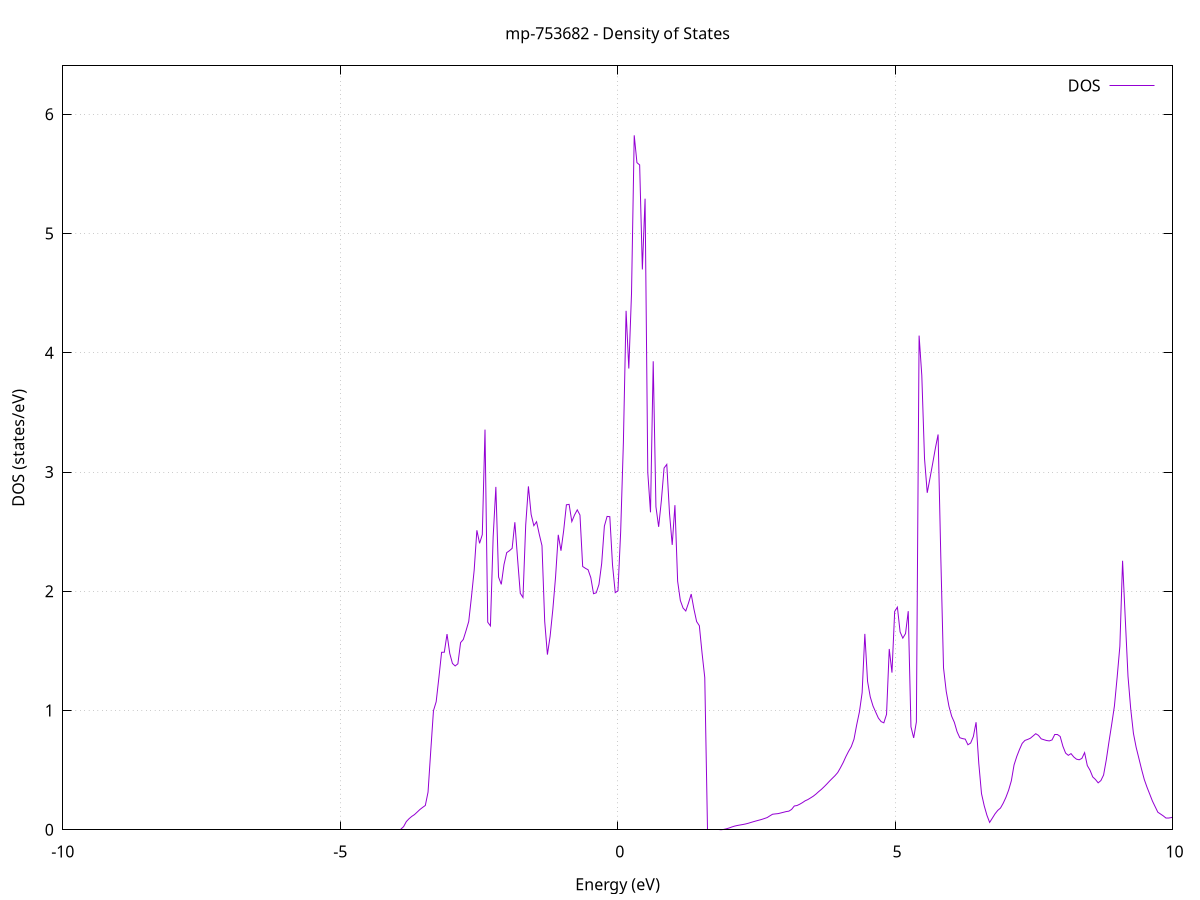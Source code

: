 set title 'mp-753682 - Density of States'
set xlabel 'Energy (eV)'
set ylabel 'DOS (states/eV)'
set grid
set xrange [-10:10]
set yrange [0:6.406]
set xzeroaxis lt -1
set terminal png size 800,600
set output 'mp-753682_dos_gnuplot.png'
plot '-' using 1:2 with lines title 'DOS'
-55.003200 0.000000
-54.954300 0.000000
-54.905500 0.000000
-54.856600 0.000000
-54.807700 0.000000
-54.758800 0.000000
-54.709900 0.000000
-54.661000 0.000000
-54.612100 0.000000
-54.563200 0.000000
-54.514300 0.000000
-54.465400 0.000000
-54.416500 0.000000
-54.367600 0.000000
-54.318700 0.000000
-54.269800 0.000000
-54.220900 0.000000
-54.172000 0.000000
-54.123100 0.000000
-54.074200 0.000000
-54.025300 0.000000
-53.976400 0.000000
-53.927500 0.000000
-53.878600 0.000000
-53.829700 0.000000
-53.780800 0.000000
-53.731900 0.000000
-53.683000 0.000000
-53.634100 0.000000
-53.585200 0.000000
-53.536300 0.000000
-53.487400 0.000000
-53.438600 0.000000
-53.389700 0.000000
-53.340800 0.000000
-53.291900 0.000000
-53.243000 0.000000
-53.194100 0.000000
-53.145200 0.000000
-53.096300 0.000000
-53.047400 0.000000
-52.998500 0.000000
-52.949600 0.000000
-52.900700 0.000000
-52.851800 0.000000
-52.802900 0.000000
-52.754000 0.000000
-52.705100 0.000000
-52.656200 0.000000
-52.607300 0.000000
-52.558400 0.000000
-52.509500 0.000000
-52.460600 0.000000
-52.411700 0.000000
-52.362800 0.000000
-52.313900 0.000000
-52.265000 0.000000
-52.216100 0.000000
-52.167200 0.000000
-52.118300 0.000000
-52.069400 0.000000
-52.020500 0.000000
-51.971700 0.000000
-51.922800 0.000000
-51.873900 0.000000
-51.825000 0.000000
-51.776100 0.000000
-51.727200 0.000000
-51.678300 0.000000
-51.629400 0.000000
-51.580500 0.000000
-51.531600 0.000000
-51.482700 0.000000
-51.433800 0.000000
-51.384900 0.000000
-51.336000 0.000000
-51.287100 0.000000
-51.238200 0.000000
-51.189300 0.000000
-51.140400 0.000000
-51.091500 0.000000
-51.042600 0.000000
-50.993700 0.000000
-50.944800 0.000000
-50.895900 0.000000
-50.847000 0.000000
-50.798100 0.000000
-50.749200 0.000000
-50.700300 0.000000
-50.651400 0.000000
-50.602500 0.000000
-50.553600 46.885200
-50.504800 0.000000
-50.455900 0.000000
-50.407000 0.000000
-50.358100 0.000000
-50.309200 0.000000
-50.260300 0.000000
-50.211400 0.000000
-50.162500 0.000000
-50.113600 0.000000
-50.064700 0.000000
-50.015800 0.000000
-49.966900 0.000000
-49.918000 0.000000
-49.869100 0.000000
-49.820200 0.000000
-49.771300 0.000000
-49.722400 0.000000
-49.673500 0.000000
-49.624600 0.000000
-49.575700 153.661600
-49.526800 0.000000
-49.477900 60.424200
-49.429000 0.000000
-49.380100 0.000000
-49.331200 0.000000
-49.282300 0.000000
-49.233400 0.000000
-49.184500 0.000000
-49.135600 0.000000
-49.086800 0.000000
-49.037900 0.000000
-48.989000 0.000000
-48.940100 0.000000
-48.891200 0.000000
-48.842300 0.000000
-48.793400 0.000000
-48.744500 0.000000
-48.695600 0.000000
-48.646700 0.000000
-48.597800 0.000000
-48.548900 0.000000
-48.500000 0.000000
-48.451100 0.000000
-48.402200 0.000000
-48.353300 0.000000
-48.304400 0.000000
-48.255500 0.000000
-48.206600 0.000000
-48.157700 0.000000
-48.108800 0.000000
-48.059900 0.000000
-48.011000 0.000000
-47.962100 0.000000
-47.913200 0.000000
-47.864300 0.000000
-47.815400 0.000000
-47.766500 0.000000
-47.717600 0.000000
-47.668700 0.000000
-47.619900 0.000000
-47.571000 0.000000
-47.522100 0.000000
-47.473200 0.000000
-47.424300 0.000000
-47.375400 0.000000
-47.326500 0.000000
-47.277600 0.000000
-47.228700 0.000000
-47.179800 0.000000
-47.130900 0.000000
-47.082000 0.000000
-47.033100 0.000000
-46.984200 0.000000
-46.935300 0.000000
-46.886400 0.000000
-46.837500 0.000000
-46.788600 0.000000
-46.739700 0.000000
-46.690800 0.000000
-46.641900 0.000000
-46.593000 0.000000
-46.544100 0.000000
-46.495200 0.000000
-46.446300 0.000000
-46.397400 0.000000
-46.348500 0.000000
-46.299600 0.000000
-46.250700 0.000000
-46.201800 0.000000
-46.153000 0.000000
-46.104100 0.000000
-46.055200 0.000000
-46.006300 0.000000
-45.957400 0.000000
-45.908500 0.000000
-45.859600 0.000000
-45.810700 0.000000
-45.761800 0.000000
-45.712900 0.000000
-45.664000 0.000000
-45.615100 0.000000
-45.566200 0.000000
-45.517300 0.000000
-45.468400 0.000000
-45.419500 0.000000
-45.370600 0.000000
-45.321700 0.000000
-45.272800 0.000000
-45.223900 0.000000
-45.175000 0.000000
-45.126100 0.000000
-45.077200 0.000000
-45.028300 0.000000
-44.979400 0.000000
-44.930500 0.000000
-44.881600 0.000000
-44.832700 0.000000
-44.783800 0.000000
-44.734900 0.000000
-44.686100 0.000000
-44.637200 0.000000
-44.588300 0.000000
-44.539400 0.000000
-44.490500 0.000000
-44.441600 0.000000
-44.392700 0.000000
-44.343800 0.000000
-44.294900 0.000000
-44.246000 0.000000
-44.197100 0.000000
-44.148200 0.000000
-44.099300 0.000000
-44.050400 0.000000
-44.001500 0.000000
-43.952600 0.000000
-43.903700 0.000000
-43.854800 0.000000
-43.805900 0.000000
-43.757000 0.000000
-43.708100 0.000000
-43.659200 0.000000
-43.610300 0.000000
-43.561400 0.000000
-43.512500 0.000000
-43.463600 0.000000
-43.414700 0.000000
-43.365800 0.000000
-43.316900 0.000000
-43.268000 0.000000
-43.219200 0.000000
-43.170300 0.000000
-43.121400 0.000000
-43.072500 0.000000
-43.023600 0.000000
-42.974700 0.000000
-42.925800 0.000000
-42.876900 0.000000
-42.828000 0.000000
-42.779100 0.000000
-42.730200 0.000000
-42.681300 0.000000
-42.632400 0.000000
-42.583500 0.000000
-42.534600 0.000000
-42.485700 0.000000
-42.436800 0.000000
-42.387900 0.000000
-42.339000 0.000000
-42.290100 0.000000
-42.241200 0.000000
-42.192300 0.000000
-42.143400 0.000000
-42.094500 0.000000
-42.045600 0.000000
-41.996700 0.000000
-41.947800 0.000000
-41.898900 0.000000
-41.850000 0.000000
-41.801200 0.000000
-41.752300 0.000000
-41.703400 0.000000
-41.654500 0.000000
-41.605600 0.000000
-41.556700 0.000000
-41.507800 0.000000
-41.458900 0.000000
-41.410000 0.000000
-41.361100 0.000000
-41.312200 0.000000
-41.263300 0.000000
-41.214400 0.000000
-41.165500 0.000000
-41.116600 0.000000
-41.067700 0.000000
-41.018800 0.000000
-40.969900 0.000000
-40.921000 0.000000
-40.872100 0.000000
-40.823200 0.000000
-40.774300 0.000000
-40.725400 0.000000
-40.676500 0.000000
-40.627600 0.000000
-40.578700 0.000000
-40.529800 0.000000
-40.480900 0.000000
-40.432000 0.000000
-40.383100 0.000000
-40.334300 0.000000
-40.285400 0.000000
-40.236500 0.000000
-40.187600 0.000000
-40.138700 0.000000
-40.089800 0.000000
-40.040900 0.000000
-39.992000 0.000000
-39.943100 0.000000
-39.894200 0.000000
-39.845300 0.000000
-39.796400 0.000000
-39.747500 0.000000
-39.698600 0.000000
-39.649700 0.000000
-39.600800 0.000000
-39.551900 0.000000
-39.503000 0.000000
-39.454100 0.000000
-39.405200 0.000000
-39.356300 0.000000
-39.307400 0.000000
-39.258500 0.000000
-39.209600 0.000000
-39.160700 0.000000
-39.111800 0.000000
-39.062900 0.000000
-39.014000 0.000000
-38.965100 0.000000
-38.916200 0.000000
-38.867400 0.000000
-38.818500 0.000000
-38.769600 0.000000
-38.720700 0.000000
-38.671800 0.000000
-38.622900 0.000000
-38.574000 0.000000
-38.525100 0.000000
-38.476200 0.000000
-38.427300 0.000000
-38.378400 0.000000
-38.329500 0.000000
-38.280600 0.000000
-38.231700 0.000000
-38.182800 0.000000
-38.133900 0.000000
-38.085000 0.000000
-38.036100 0.000000
-37.987200 0.000000
-37.938300 0.000000
-37.889400 0.000000
-37.840500 0.000000
-37.791600 0.000000
-37.742700 0.000000
-37.693800 0.000000
-37.644900 0.000000
-37.596000 0.000000
-37.547100 0.000000
-37.498200 0.000000
-37.449300 0.000000
-37.400500 0.000000
-37.351600 0.000000
-37.302700 0.000000
-37.253800 0.000000
-37.204900 0.000000
-37.156000 0.000000
-37.107100 0.000000
-37.058200 0.000000
-37.009300 0.000000
-36.960400 0.000000
-36.911500 0.000000
-36.862600 0.000000
-36.813700 0.000000
-36.764800 0.000000
-36.715900 0.000000
-36.667000 0.000000
-36.618100 0.000000
-36.569200 0.000000
-36.520300 0.000000
-36.471400 0.000000
-36.422500 0.000000
-36.373600 0.000000
-36.324700 0.000000
-36.275800 0.000000
-36.226900 0.000000
-36.178000 0.000000
-36.129100 0.000000
-36.080200 0.000000
-36.031300 0.000000
-35.982400 0.000000
-35.933600 0.000000
-35.884700 0.000000
-35.835800 0.000000
-35.786900 0.000000
-35.738000 0.000000
-35.689100 0.000000
-35.640200 0.000000
-35.591300 0.000000
-35.542400 0.000000
-35.493500 0.000000
-35.444600 0.000000
-35.395700 0.000000
-35.346800 0.000000
-35.297900 0.000000
-35.249000 0.000000
-35.200100 0.000000
-35.151200 0.000000
-35.102300 0.000000
-35.053400 0.000000
-35.004500 0.000000
-34.955600 0.000000
-34.906700 0.000000
-34.857800 0.000000
-34.808900 0.000000
-34.760000 0.000000
-34.711100 0.000000
-34.662200 0.000000
-34.613300 0.000000
-34.564400 0.000000
-34.515600 0.000000
-34.466700 0.000000
-34.417800 0.000000
-34.368900 0.000000
-34.320000 0.000000
-34.271100 0.000000
-34.222200 0.000000
-34.173300 0.000000
-34.124400 0.000000
-34.075500 0.000000
-34.026600 0.000000
-33.977700 0.000000
-33.928800 0.000000
-33.879900 0.000000
-33.831000 0.000000
-33.782100 0.000000
-33.733200 0.000000
-33.684300 0.000000
-33.635400 0.000000
-33.586500 0.000000
-33.537600 0.000000
-33.488700 0.000000
-33.439800 0.000000
-33.390900 0.000000
-33.342000 0.000000
-33.293100 0.000000
-33.244200 0.000000
-33.195300 0.000000
-33.146400 0.000000
-33.097500 0.000000
-33.048700 0.000000
-32.999800 0.000000
-32.950900 0.000000
-32.902000 0.000000
-32.853100 0.000000
-32.804200 0.000000
-32.755300 0.000000
-32.706400 0.000000
-32.657500 0.000000
-32.608600 0.000000
-32.559700 0.000000
-32.510800 0.000000
-32.461900 0.000000
-32.413000 0.000000
-32.364100 0.000000
-32.315200 0.000000
-32.266300 0.000000
-32.217400 0.000000
-32.168500 0.000000
-32.119600 0.000000
-32.070700 0.000000
-32.021800 0.000000
-31.972900 0.000000
-31.924000 0.000000
-31.875100 0.000000
-31.826200 0.000000
-31.777300 0.000000
-31.728400 0.000000
-31.679500 0.000000
-31.630600 0.000000
-31.581800 0.000000
-31.532900 0.000000
-31.484000 0.000000
-31.435100 0.000000
-31.386200 0.000000
-31.337300 0.000000
-31.288400 0.000000
-31.239500 0.000000
-31.190600 0.000000
-31.141700 0.000000
-31.092800 0.000000
-31.043900 0.000000
-30.995000 0.000000
-30.946100 0.000000
-30.897200 0.000000
-30.848300 0.000000
-30.799400 0.000000
-30.750500 0.000000
-30.701600 0.000000
-30.652700 0.000000
-30.603800 0.000000
-30.554900 0.000000
-30.506000 0.000000
-30.457100 0.000000
-30.408200 0.000000
-30.359300 0.000000
-30.310400 0.000000
-30.261500 0.000000
-30.212600 0.000000
-30.163700 0.000000
-30.114900 0.000000
-30.066000 0.000000
-30.017100 0.000000
-29.968200 0.000000
-29.919300 0.000000
-29.870400 0.000000
-29.821500 0.000000
-29.772600 0.000000
-29.723700 0.000000
-29.674800 0.000000
-29.625900 0.000000
-29.577000 0.000000
-29.528100 0.000000
-29.479200 0.000000
-29.430300 0.000000
-29.381400 0.000000
-29.332500 0.000000
-29.283600 0.000000
-29.234700 0.000000
-29.185800 0.000000
-29.136900 0.000000
-29.088000 0.000000
-29.039100 0.000000
-28.990200 0.000000
-28.941300 0.000000
-28.892400 0.000000
-28.843500 0.000000
-28.794600 0.000000
-28.745700 0.000000
-28.696800 0.000000
-28.648000 0.000000
-28.599100 0.000000
-28.550200 0.000000
-28.501300 0.000000
-28.452400 0.000000
-28.403500 0.000000
-28.354600 0.000000
-28.305700 0.000000
-28.256800 0.000000
-28.207900 0.000000
-28.159000 0.000000
-28.110100 0.000000
-28.061200 0.000000
-28.012300 0.000000
-27.963400 0.000000
-27.914500 0.000000
-27.865600 0.000000
-27.816700 0.000000
-27.767800 0.000000
-27.718900 0.000000
-27.670000 0.000000
-27.621100 0.000000
-27.572200 0.000000
-27.523300 0.000000
-27.474400 0.000000
-27.425500 0.000000
-27.376600 0.000000
-27.327700 0.000000
-27.278800 0.000000
-27.230000 0.000000
-27.181100 0.000000
-27.132200 0.000000
-27.083300 0.000000
-27.034400 0.000000
-26.985500 0.000000
-26.936600 0.000000
-26.887700 0.000000
-26.838800 0.000000
-26.789900 0.000000
-26.741000 0.000000
-26.692100 0.000000
-26.643200 0.000000
-26.594300 0.000000
-26.545400 0.000000
-26.496500 0.000000
-26.447600 0.000000
-26.398700 0.000000
-26.349800 0.000000
-26.300900 0.000000
-26.252000 0.000000
-26.203100 0.000000
-26.154200 0.000000
-26.105300 0.000000
-26.056400 0.000000
-26.007500 0.000000
-25.958600 0.000000
-25.909700 0.000000
-25.860800 0.000000
-25.811900 0.000000
-25.763100 0.000000
-25.714200 0.000000
-25.665300 0.000000
-25.616400 0.000000
-25.567500 0.000000
-25.518600 0.000000
-25.469700 0.000000
-25.420800 0.000000
-25.371900 0.000000
-25.323000 0.000000
-25.274100 0.000000
-25.225200 0.000000
-25.176300 0.000000
-25.127400 0.000000
-25.078500 0.000000
-25.029600 0.000000
-24.980700 0.000000
-24.931800 0.000000
-24.882900 0.000000
-24.834000 0.000000
-24.785100 0.000000
-24.736200 0.000000
-24.687300 0.000000
-24.638400 0.000000
-24.589500 0.000000
-24.540600 0.000000
-24.491700 0.000000
-24.442800 0.000000
-24.393900 0.000000
-24.345000 0.000000
-24.296200 0.000000
-24.247300 0.000000
-24.198400 0.000000
-24.149500 0.000000
-24.100600 0.000000
-24.051700 0.000000
-24.002800 0.000000
-23.953900 0.000000
-23.905000 0.000000
-23.856100 0.000000
-23.807200 0.000000
-23.758300 0.000000
-23.709400 0.000000
-23.660500 0.000000
-23.611600 0.000000
-23.562700 0.000000
-23.513800 0.000000
-23.464900 0.000000
-23.416000 0.000000
-23.367100 0.000000
-23.318200 0.000000
-23.269300 0.000000
-23.220400 0.000000
-23.171500 0.000000
-23.122600 0.000000
-23.073700 0.000000
-23.024800 0.000000
-22.975900 0.000000
-22.927000 0.000000
-22.878100 0.000000
-22.829300 0.000000
-22.780400 0.000000
-22.731500 0.000000
-22.682600 0.000000
-22.633700 0.000000
-22.584800 0.000000
-22.535900 0.000000
-22.487000 0.000000
-22.438100 0.000000
-22.389200 0.000000
-22.340300 0.000000
-22.291400 0.000000
-22.242500 0.000000
-22.193600 0.000000
-22.144700 0.000000
-22.095800 0.000000
-22.046900 0.000000
-21.998000 0.000000
-21.949100 0.000000
-21.900200 0.000000
-21.851300 0.000000
-21.802400 0.000000
-21.753500 0.000000
-21.704600 0.000000
-21.655700 0.000000
-21.606800 0.000000
-21.557900 0.000000
-21.509000 0.000000
-21.460100 0.000000
-21.411200 0.000000
-21.362400 0.000000
-21.313500 0.000000
-21.264600 0.000000
-21.215700 0.000000
-21.166800 0.000000
-21.117900 0.000000
-21.069000 0.000000
-21.020100 0.000000
-20.971200 0.000000
-20.922300 0.000000
-20.873400 0.000000
-20.824500 0.000000
-20.775600 0.000000
-20.726700 0.000000
-20.677800 0.000000
-20.628900 0.000000
-20.580000 0.000000
-20.531100 0.000000
-20.482200 0.000000
-20.433300 0.000000
-20.384400 0.000000
-20.335500 0.000000
-20.286600 0.000000
-20.237700 0.000000
-20.188800 0.000000
-20.139900 0.000000
-20.091000 0.000000
-20.042100 0.000000
-19.993200 0.000000
-19.944400 0.000000
-19.895500 0.000000
-19.846600 0.000000
-19.797700 0.000000
-19.748800 0.000000
-19.699900 0.000000
-19.651000 0.000000
-19.602100 0.000000
-19.553200 0.000000
-19.504300 0.000000
-19.455400 0.000000
-19.406500 0.000000
-19.357600 0.000000
-19.308700 0.000000
-19.259800 0.000000
-19.210900 0.000000
-19.162000 0.000000
-19.113100 0.000000
-19.064200 0.000000
-19.015300 0.000000
-18.966400 0.000000
-18.917500 0.000000
-18.868600 0.000000
-18.819700 0.000000
-18.770800 0.000000
-18.721900 0.000000
-18.673000 0.000000
-18.624100 0.000000
-18.575200 0.000000
-18.526300 0.000000
-18.477500 0.000000
-18.428600 0.000000
-18.379700 0.000000
-18.330800 0.000000
-18.281900 0.000000
-18.233000 0.000000
-18.184100 0.000000
-18.135200 0.000000
-18.086300 0.000000
-18.037400 0.000000
-17.988500 0.000000
-17.939600 0.000000
-17.890700 0.000000
-17.841800 0.000000
-17.792900 0.000000
-17.744000 0.000000
-17.695100 0.000000
-17.646200 0.000000
-17.597300 0.000000
-17.548400 0.000000
-17.499500 0.000000
-17.450600 0.000000
-17.401700 0.000000
-17.352800 0.000000
-17.303900 0.000000
-17.255000 0.000000
-17.206100 0.000000
-17.157200 0.000000
-17.108300 0.000000
-17.059400 0.000000
-17.010600 0.000000
-16.961700 0.000000
-16.912800 0.000000
-16.863900 0.000000
-16.815000 0.000000
-16.766100 0.000000
-16.717200 0.000000
-16.668300 0.000000
-16.619400 0.000000
-16.570500 0.000000
-16.521600 0.000000
-16.472700 0.000000
-16.423800 0.000000
-16.374900 0.000000
-16.326000 0.000000
-16.277100 0.000000
-16.228200 0.000000
-16.179300 0.000000
-16.130400 0.000000
-16.081500 0.000000
-16.032600 0.000000
-15.983700 0.013300
-15.934800 0.230400
-15.885900 0.366800
-15.837000 0.477900
-15.788100 0.594500
-15.739200 0.720600
-15.690300 0.859300
-15.641400 1.044900
-15.592500 1.339700
-15.543700 1.639000
-15.494800 2.031300
-15.445900 2.220500
-15.397000 2.329200
-15.348100 1.957600
-15.299200 1.847300
-15.250300 1.892500
-15.201400 2.048500
-15.152500 2.426000
-15.103600 3.031000
-15.054700 3.657200
-15.005800 3.703100
-14.956900 4.024700
-14.908000 2.059900
-14.859100 0.186000
-14.810200 0.000000
-14.761300 0.000000
-14.712400 0.000000
-14.663500 0.000000
-14.614600 0.000000
-14.565700 0.000000
-14.516800 0.000000
-14.467900 0.000000
-14.419000 0.000000
-14.370100 0.000000
-14.321200 0.000000
-14.272300 0.000000
-14.223400 0.000000
-14.174500 0.000000
-14.125700 0.000000
-14.076800 0.000000
-14.027900 0.000000
-13.979000 0.000000
-13.930100 0.000000
-13.881200 0.000000
-13.832300 0.000000
-13.783400 0.000000
-13.734500 0.000000
-13.685600 0.000000
-13.636700 0.000000
-13.587800 0.000000
-13.538900 0.000000
-13.490000 0.000000
-13.441100 0.000000
-13.392200 0.000000
-13.343300 0.000000
-13.294400 0.000000
-13.245500 0.000000
-13.196600 0.000000
-13.147700 0.000000
-13.098800 0.000000
-13.049900 0.000000
-13.001000 0.000000
-12.952100 0.000000
-12.903200 0.000000
-12.854300 0.000000
-12.805400 0.000000
-12.756500 0.000000
-12.707600 0.000000
-12.658800 0.000000
-12.609900 0.000000
-12.561000 0.000000
-12.512100 0.000000
-12.463200 0.000000
-12.414300 0.000000
-12.365400 0.000000
-12.316500 0.000000
-12.267600 0.000000
-12.218700 0.000000
-12.169800 0.000000
-12.120900 0.000000
-12.072000 0.000000
-12.023100 0.000000
-11.974200 0.000000
-11.925300 0.000000
-11.876400 0.000000
-11.827500 0.000000
-11.778600 0.000000
-11.729700 0.000000
-11.680800 0.000000
-11.631900 0.000000
-11.583000 0.000000
-11.534100 0.000000
-11.485200 0.000000
-11.436300 0.000000
-11.387400 0.000000
-11.338500 0.000000
-11.289600 0.000000
-11.240700 0.000000
-11.191900 0.000000
-11.143000 0.000000
-11.094100 0.000000
-11.045200 0.000000
-10.996300 0.000000
-10.947400 0.000000
-10.898500 0.000000
-10.849600 0.000000
-10.800700 0.000000
-10.751800 0.000000
-10.702900 0.000000
-10.654000 0.000000
-10.605100 0.000000
-10.556200 0.000000
-10.507300 0.000000
-10.458400 0.000000
-10.409500 0.000000
-10.360600 0.000000
-10.311700 0.000000
-10.262800 0.000000
-10.213900 0.000000
-10.165000 0.000000
-10.116100 0.000000
-10.067200 0.000000
-10.018300 0.000000
-9.969400 0.000000
-9.920500 0.000000
-9.871600 0.000000
-9.822700 0.000000
-9.773800 0.000000
-9.725000 0.000000
-9.676100 0.000000
-9.627200 0.000000
-9.578300 0.000000
-9.529400 0.000000
-9.480500 0.000000
-9.431600 0.000000
-9.382700 0.000000
-9.333800 0.000000
-9.284900 0.000000
-9.236000 0.000000
-9.187100 0.000000
-9.138200 0.000000
-9.089300 0.000000
-9.040400 0.000000
-8.991500 0.000000
-8.942600 0.000000
-8.893700 0.000000
-8.844800 0.000000
-8.795900 0.000000
-8.747000 0.000000
-8.698100 0.000000
-8.649200 0.000000
-8.600300 0.000000
-8.551400 0.000000
-8.502500 0.000000
-8.453600 0.000000
-8.404700 0.000000
-8.355800 0.000000
-8.306900 0.000000
-8.258100 0.000000
-8.209200 0.000000
-8.160300 0.000000
-8.111400 0.000000
-8.062500 0.000000
-8.013600 0.000000
-7.964700 0.000000
-7.915800 0.000000
-7.866900 0.000000
-7.818000 0.000000
-7.769100 0.000000
-7.720200 0.000000
-7.671300 0.000000
-7.622400 0.000000
-7.573500 0.000000
-7.524600 0.000000
-7.475700 0.000000
-7.426800 0.000000
-7.377900 0.000000
-7.329000 0.000000
-7.280100 0.000000
-7.231200 0.000000
-7.182300 0.000000
-7.133400 0.000000
-7.084500 0.000000
-7.035600 0.000000
-6.986700 0.000000
-6.937800 0.000000
-6.888900 0.000000
-6.840100 0.000000
-6.791200 0.000000
-6.742300 0.000000
-6.693400 0.000000
-6.644500 0.000000
-6.595600 0.000000
-6.546700 0.000000
-6.497800 0.000000
-6.448900 0.000000
-6.400000 0.000000
-6.351100 0.000000
-6.302200 0.000000
-6.253300 0.000000
-6.204400 0.000000
-6.155500 0.000000
-6.106600 0.000000
-6.057700 0.000000
-6.008800 0.000000
-5.959900 0.000000
-5.911000 0.000000
-5.862100 0.000000
-5.813200 0.000000
-5.764300 0.000000
-5.715400 0.000000
-5.666500 0.000000
-5.617600 0.000000
-5.568700 0.000000
-5.519800 0.000000
-5.470900 0.000000
-5.422000 0.000000
-5.373200 0.000000
-5.324300 0.000000
-5.275400 0.000000
-5.226500 0.000000
-5.177600 0.000000
-5.128700 0.000000
-5.079800 0.000000
-5.030900 0.000000
-4.982000 0.000000
-4.933100 0.000000
-4.884200 0.000000
-4.835300 0.000000
-4.786400 0.000000
-4.737500 0.000000
-4.688600 0.000000
-4.639700 0.000000
-4.590800 0.000000
-4.541900 0.000000
-4.493000 0.000000
-4.444100 0.000000
-4.395200 0.000000
-4.346300 0.000000
-4.297400 0.000000
-4.248500 0.000000
-4.199600 0.000000
-4.150700 0.000000
-4.101800 0.000000
-4.052900 0.000000
-4.004000 0.000000
-3.955100 0.000000
-3.906300 0.000000
-3.857400 0.026500
-3.808500 0.068800
-3.759600 0.092700
-3.710700 0.112200
-3.661800 0.127200
-3.612900 0.148300
-3.564000 0.169900
-3.515100 0.187600
-3.466200 0.203800
-3.417300 0.315600
-3.368400 0.661400
-3.319500 0.998600
-3.270600 1.073500
-3.221700 1.276100
-3.172800 1.488400
-3.123900 1.488800
-3.075000 1.641200
-3.026100 1.479500
-2.977200 1.394800
-2.928300 1.373800
-2.879400 1.391900
-2.830500 1.569600
-2.781600 1.596000
-2.732700 1.669200
-2.683800 1.747000
-2.634900 1.952100
-2.586000 2.175500
-2.537100 2.511500
-2.488200 2.402000
-2.439400 2.474700
-2.390500 3.355500
-2.341600 1.740900
-2.292700 1.709700
-2.243800 2.453800
-2.194900 2.875300
-2.146000 2.119300
-2.097100 2.057900
-2.048200 2.224200
-1.999300 2.324000
-1.950400 2.340100
-1.901500 2.360000
-1.852600 2.578900
-1.803700 2.272700
-1.754800 1.983200
-1.705900 1.947800
-1.657000 2.555700
-1.608100 2.879800
-1.559200 2.644800
-1.510300 2.550000
-1.461400 2.583300
-1.412500 2.478000
-1.363600 2.382400
-1.314700 1.747900
-1.265800 1.468900
-1.216900 1.623500
-1.168000 1.847900
-1.119100 2.118800
-1.070200 2.473500
-1.021300 2.340000
-0.972500 2.510000
-0.923600 2.725300
-0.874700 2.729000
-0.825800 2.584500
-0.776900 2.640200
-0.728000 2.682800
-0.679100 2.639600
-0.630200 2.207900
-0.581300 2.192800
-0.532400 2.180200
-0.483500 2.113900
-0.434600 1.979700
-0.385700 1.987500
-0.336800 2.057300
-0.287900 2.232500
-0.239000 2.546700
-0.190100 2.627800
-0.141200 2.625600
-0.092300 2.220000
-0.043400 1.988800
0.005500 2.003800
0.054400 2.498000
0.103300 3.244100
0.152200 4.351700
0.201100 3.868400
0.250000 4.498300
0.298900 5.823600
0.347800 5.594400
0.396700 5.575200
0.445500 4.699000
0.494400 5.292100
0.543300 2.995200
0.592200 2.662400
0.641100 3.928700
0.690000 2.709200
0.738900 2.540400
0.787800 2.759400
0.836700 3.033500
0.885600 3.063900
0.934500 2.655600
0.983400 2.389100
1.032300 2.722400
1.081200 2.084100
1.130100 1.922700
1.179000 1.859600
1.227900 1.834700
1.276800 1.901400
1.325700 1.976800
1.374600 1.851600
1.423500 1.746000
1.472400 1.711200
1.521300 1.482100
1.570200 1.276500
1.619100 0.000000
1.668000 0.000000
1.716900 0.000000
1.765800 0.000000
1.814700 0.000000
1.863600 0.000200
1.912400 0.003100
1.961300 0.008400
2.010200 0.015200
2.059100 0.023700
2.108000 0.030800
2.156900 0.036000
2.205800 0.040100
2.254700 0.044000
2.303600 0.048600
2.352500 0.054400
2.401400 0.061300
2.450300 0.068200
2.499200 0.074600
2.548100 0.080700
2.597000 0.086900
2.645900 0.094600
2.694800 0.102400
2.743700 0.116800
2.792600 0.130400
2.841500 0.133100
2.890400 0.135400
2.939300 0.140900
2.988200 0.146700
3.037100 0.152500
3.086000 0.156200
3.134900 0.170600
3.183800 0.199500
3.232700 0.203400
3.281600 0.214400
3.330500 0.227600
3.379300 0.243000
3.428200 0.253300
3.477100 0.267200
3.526000 0.281700
3.574900 0.299600
3.623800 0.320200
3.672700 0.339100
3.721600 0.361000
3.770500 0.384000
3.819400 0.408400
3.868300 0.431100
3.917200 0.453600
3.966100 0.479800
4.015000 0.519500
4.063900 0.562800
4.112800 0.613000
4.161700 0.657600
4.210600 0.697000
4.259500 0.759100
4.308400 0.880300
4.357300 0.988400
4.406200 1.149300
4.455100 1.642500
4.504000 1.244800
4.552900 1.114200
4.601800 1.038600
4.650700 0.986600
4.699600 0.936400
4.748500 0.907200
4.797400 0.896800
4.846200 0.968100
4.895100 1.516400
4.944000 1.317900
4.992900 1.830800
5.041800 1.867000
5.090700 1.658900
5.139600 1.607200
5.188500 1.645400
5.237400 1.833400
5.286300 0.863800
5.335200 0.770200
5.384100 0.904200
5.433000 4.144200
5.481900 3.809100
5.530800 3.112700
5.579700 2.825800
5.628600 2.946600
5.677500 3.070800
5.726400 3.199500
5.775300 3.314900
5.824200 2.287100
5.873100 1.357800
5.922000 1.160800
5.970900 1.035700
6.019800 0.952300
6.068700 0.900600
6.117600 0.821900
6.166500 0.772100
6.215400 0.764500
6.264300 0.760300
6.313100 0.712800
6.362000 0.727200
6.410900 0.782100
6.459800 0.901800
6.508700 0.557000
6.557600 0.303300
6.606500 0.201500
6.655400 0.121700
6.704300 0.061600
6.753200 0.097400
6.802100 0.134000
6.851000 0.162600
6.899900 0.182200
6.948800 0.222500
6.997700 0.271800
7.046600 0.332300
7.095500 0.410600
7.144400 0.543700
7.193300 0.614700
7.242200 0.673100
7.291100 0.724400
7.340000 0.749300
7.388900 0.757400
7.437800 0.767500
7.486700 0.786500
7.535600 0.805700
7.584500 0.791600
7.633400 0.762700
7.682300 0.755200
7.731100 0.748500
7.780000 0.745200
7.828900 0.753600
7.877800 0.798900
7.926700 0.798700
7.975600 0.782600
8.024500 0.700500
8.073400 0.643200
8.122300 0.624200
8.171200 0.638600
8.220100 0.610800
8.269000 0.592200
8.317900 0.586900
8.366800 0.598400
8.415700 0.647000
8.464600 0.538300
8.513500 0.499400
8.562400 0.443300
8.611300 0.421900
8.660200 0.393500
8.709100 0.412600
8.758000 0.459200
8.806900 0.587000
8.855800 0.740300
8.904700 0.885300
8.953600 1.039000
9.002500 1.279000
9.051400 1.539000
9.100300 2.255900
9.149200 1.766300
9.198000 1.287300
9.246900 1.014400
9.295800 0.808900
9.344700 0.691700
9.393600 0.599900
9.442500 0.507300
9.491400 0.421700
9.540300 0.357200
9.589200 0.299600
9.638100 0.241200
9.687000 0.194100
9.735900 0.147200
9.784800 0.132000
9.833700 0.116500
9.882600 0.098200
9.931500 0.098500
9.980400 0.102500
10.029300 0.109800
10.078200 0.119200
10.127100 0.131700
10.176000 0.140600
10.224900 0.158000
10.273800 0.178500
10.322700 0.200400
10.371600 0.219400
10.420500 0.237200
10.469400 0.253200
10.518300 0.266100
10.567200 0.278100
10.616100 0.289300
10.664900 0.298100
10.713800 0.308000
10.762700 0.326500
10.811600 0.347500
10.860500 0.372200
10.909400 0.416100
10.958300 0.423900
11.007200 0.406200
11.056100 0.399900
11.105000 0.389700
11.153900 0.375100
11.202800 0.369500
11.251700 0.365300
11.300600 0.359300
11.349500 0.351400
11.398400 0.341600
11.447300 0.334700
11.496200 0.338500
11.545100 0.351200
11.594000 0.366100
11.642900 0.405200
11.691800 0.455000
11.740700 0.484500
11.789600 0.519000
11.838500 0.577800
11.887400 0.626200
11.936300 0.662700
11.985200 0.718200
12.034100 0.772700
12.083000 0.769200
12.131800 0.750600
12.180700 0.748700
12.229600 0.750800
12.278500 0.755700
12.327400 0.763900
12.376300 0.773700
12.425200 0.800700
12.474100 0.881700
12.523000 0.930300
12.571900 0.919300
12.620800 0.857900
12.669700 0.775000
12.718600 0.727800
12.767500 0.707400
12.816400 0.691800
12.865300 0.677900
12.914200 0.670700
12.963100 0.681100
13.012000 0.721700
13.060900 0.693700
13.109800 0.651000
13.158700 0.635000
13.207600 0.628900
13.256500 0.816300
13.305400 0.823300
13.354300 0.940000
13.403200 1.052900
13.452100 0.963000
13.501000 0.995800
13.549900 1.013700
13.598700 0.967500
13.647600 0.981300
13.696500 0.987300
13.745400 0.878700
13.794300 0.844000
13.843200 0.927900
13.892100 1.018100
13.941000 1.175000
13.989900 1.224200
14.038800 1.418800
14.087700 1.435700
14.136600 1.292200
14.185500 1.100300
14.234400 1.036000
14.283300 0.953500
14.332200 0.886500
14.381100 0.912500
14.430000 0.870700
14.478900 0.801800
14.527800 0.726900
14.576700 0.683300
14.625600 0.662900
14.674500 0.634300
14.723400 0.616500
14.772300 0.630700
14.821200 0.619900
14.870100 0.726200
14.919000 0.774000
14.967900 0.686300
15.016700 0.685600
15.065600 0.728900
15.114500 0.731200
15.163400 0.730200
15.212300 0.736300
15.261200 0.745200
15.310100 0.758800
15.359000 0.757000
15.407900 0.737400
15.456800 0.735200
15.505700 0.769800
15.554600 0.781500
15.603500 0.789200
15.652400 0.789600
15.701300 0.774000
15.750200 0.762400
15.799100 0.760500
15.848000 0.760300
15.896900 0.767400
15.945800 0.782900
15.994700 0.803900
16.043600 0.833400
16.092500 0.854100
16.141400 0.865900
16.190300 0.876600
16.239200 0.892800
16.288100 0.895400
16.337000 0.881700
16.385900 0.872500
16.434800 0.835800
16.483600 0.801800
16.532500 0.801500
16.581400 0.820100
16.630300 0.794300
16.679200 0.772000
16.728100 0.745000
16.777000 0.785300
16.825900 0.870000
16.874800 0.899000
16.923700 0.897800
16.972600 0.910500
17.021500 0.961500
17.070400 1.033900
17.119300 1.049600
17.168200 1.077500
17.217100 1.117800
17.266000 1.253200
17.314900 1.262700
17.363800 1.240500
17.412700 1.203200
17.461600 1.291200
17.510500 1.336600
17.559400 1.355900
17.608300 1.195200
17.657200 0.991200
17.706100 0.813200
17.755000 0.719900
17.803900 0.747400
17.852800 0.742200
17.901700 0.717700
17.950500 0.757000
17.999400 1.004400
18.048300 1.052800
18.097200 1.137600
18.146100 1.100700
18.195000 1.082900
18.243900 1.066200
18.292800 1.030800
18.341700 0.997800
18.390600 0.973300
18.439500 0.968300
18.488400 0.978600
18.537300 1.038200
18.586200 1.123400
18.635100 1.188700
18.684000 1.238400
18.732900 1.255900
18.781800 1.268500
18.830700 1.284600
18.879600 1.266300
18.928500 1.257100
18.977400 1.205800
19.026300 1.144900
19.075200 1.075600
19.124100 1.038900
19.173000 1.008800
19.221900 1.000400
19.270800 0.972300
19.319700 0.968500
19.368600 0.966800
19.417400 0.987300
19.466300 0.943200
19.515200 0.940000
19.564100 0.943300
19.613000 0.939000
19.661900 0.914600
19.710800 0.883100
19.759700 0.854500
19.808600 0.828900
19.857500 0.815900
19.906400 0.812200
19.955300 0.752500
20.004200 0.725400
20.053100 0.704000
20.102000 0.691600
20.150900 0.683400
20.199800 0.682300
20.248700 0.684700
20.297600 0.688900
20.346500 0.688100
20.395400 0.684100
20.444300 0.759100
20.493200 0.666300
20.542100 0.651100
20.591000 0.689200
20.639900 0.662300
20.688800 0.609800
20.737700 0.569800
20.786600 0.551000
20.835500 0.546000
20.884300 0.570100
20.933200 0.602200
20.982100 0.609500
21.031000 0.566600
21.079900 0.574400
21.128800 0.596600
21.177700 0.621500
21.226600 0.618900
21.275500 0.656500
21.324400 0.751100
21.373300 0.872400
21.422200 0.969700
21.471100 0.920400
21.520000 0.953500
21.568900 0.981000
21.617800 0.980500
21.666700 0.941000
21.715600 0.906600
21.764500 0.872900
21.813400 0.855700
21.862300 0.853700
21.911200 0.854100
21.960100 0.868400
22.009000 0.862700
22.057900 0.869200
22.106800 0.913900
22.155700 0.914000
22.204600 0.883900
22.253500 0.868100
22.302300 0.851800
22.351200 0.827400
22.400100 0.794900
22.449000 0.755200
22.497900 0.704200
22.546800 0.648300
22.595700 0.589700
22.644600 0.515700
22.693500 0.447400
22.742400 0.404800
22.791300 0.388400
22.840200 0.383000
22.889100 0.396000
22.938000 0.403600
22.986900 0.411000
23.035800 0.417100
23.084700 0.423700
23.133600 0.434200
23.182500 0.455000
23.231400 0.479300
23.280300 0.522600
23.329200 0.548800
23.378100 0.585800
23.427000 0.601400
23.475900 0.634700
23.524800 0.650600
23.573700 0.678100
23.622600 0.710300
23.671500 0.740800
23.720400 0.776700
23.769200 0.808600
23.818100 0.804800
23.867000 0.801800
23.915900 0.813800
23.964800 0.822500
24.013700 0.804300
24.062600 0.806100
24.111500 0.810100
24.160400 0.820800
24.209300 0.834600
24.258200 0.878300
24.307100 0.873800
24.356000 0.909600
24.404900 0.881100
24.453800 0.866600
24.502700 0.884500
24.551600 0.902400
24.600500 0.962800
24.649400 1.034000
24.698300 0.977400
24.747200 0.893100
24.796100 0.770700
24.845000 0.726700
24.893900 0.719000
24.942800 0.798900
24.991700 1.001000
25.040600 0.892200
25.089500 0.900300
25.138400 0.908900
25.187300 0.940600
25.236100 0.960000
25.285000 1.008400
25.333900 1.031000
25.382800 0.968300
25.431700 0.905600
25.480600 0.861300
25.529500 0.839300
25.578400 0.818300
25.627300 0.791100
25.676200 0.771100
25.725100 0.759200
25.774000 0.741900
25.822900 0.743300
25.871800 0.740400
25.920700 0.738700
25.969600 0.769600
26.018500 0.783700
26.067400 0.750800
26.116300 0.764500
26.165200 0.768400
26.214100 0.705400
26.263000 0.651500
26.311900 0.617500
26.360800 0.604400
26.409700 0.695700
26.458600 0.739500
26.507500 0.776200
26.556400 0.844000
26.605300 0.928500
26.654200 1.010200
26.703000 1.018800
26.751900 1.004300
26.800800 1.052400
26.849700 1.016800
26.898600 1.070700
26.947500 1.087700
26.996400 1.000400
27.045300 0.894100
27.094200 0.812900
27.143100 0.762200
27.192000 0.744600
27.240900 0.685400
27.289800 0.673800
27.338700 0.652500
27.387600 0.644400
27.436500 0.676400
27.485400 0.718000
27.534300 0.744400
27.583200 0.788600
27.632100 0.824100
27.681000 0.862500
27.729900 0.912100
27.778800 0.963000
27.827700 1.030500
27.876600 1.092800
27.925500 1.127700
27.974400 1.184900
28.023300 1.184000
28.072200 1.147100
28.121000 1.142900
28.169900 1.145800
28.218800 1.061500
28.267700 1.016200
28.316600 1.005000
28.365500 1.002900
28.414400 0.963900
28.463300 0.916600
28.512200 0.919100
28.561100 0.938900
28.610000 0.984400
28.658900 1.155400
28.707800 1.176100
28.756700 1.181900
28.805600 1.220900
28.854500 1.254000
28.903400 1.256700
28.952300 1.277400
29.001200 1.243200
29.050100 1.204400
29.099000 1.181000
29.147900 1.157200
29.196800 1.117500
29.245700 1.071800
29.294600 1.042800
29.343500 1.037600
29.392400 1.048700
29.441300 1.099200
29.490200 1.081000
29.539100 1.012000
29.587900 0.997100
29.636800 1.002500
29.685700 1.028100
29.734600 1.053600
29.783500 1.074600
29.832400 1.108400
29.881300 1.187900
29.930200 1.219800
29.979100 1.371200
30.028000 1.371500
30.076900 1.307300
30.125800 1.227200
30.174700 1.204500
30.223600 1.161500
30.272500 1.138100
30.321400 1.136600
30.370300 1.227200
30.419200 1.303900
30.468100 1.272900
30.517000 1.158500
30.565900 1.042600
30.614800 0.964600
30.663700 0.950100
30.712600 0.914100
30.761500 0.850100
30.810400 0.866800
30.859300 0.874400
30.908200 0.877300
30.957100 0.886600
31.006000 0.892300
31.054800 0.897800
31.103700 0.894000
31.152600 0.880400
31.201500 0.885400
31.250400 0.935500
31.299300 0.994000
31.348200 1.049800
31.397100 1.082900
31.446000 1.072300
31.494900 1.135800
31.543800 1.173900
31.592700 1.203000
31.641600 1.218700
31.690500 1.175600
31.739400 1.124300
31.788300 1.117500
31.837200 1.055900
31.886100 1.027800
31.935000 1.069700
31.983900 1.069100
32.032800 1.021100
32.081700 0.983100
32.130600 0.960300
32.179500 0.950500
32.228400 0.944200
32.277300 0.939600
32.326200 0.907600
32.375100 0.863500
32.424000 0.861800
32.472900 0.913000
32.521700 0.997100
32.570600 1.054900
32.619500 1.097700
32.668400 1.123000
32.717300 1.146300
32.766200 1.195200
32.815100 1.237600
32.864000 1.302400
32.912900 1.503400
32.961800 1.507000
33.010700 1.608300
33.059600 1.574600
33.108500 1.458100
33.157400 1.333900
33.206300 1.234700
33.255200 1.210100
33.304100 1.232600
33.353000 1.219900
33.401900 1.180300
33.450800 1.167200
33.499700 1.178200
33.548600 1.188000
33.597500 1.166600
33.646400 1.128200
33.695300 1.123400
33.744200 1.150200
33.793100 1.125600
33.842000 1.089300
33.890900 1.041700
33.939800 0.997400
33.988600 0.987100
34.037500 0.989500
34.086400 0.974300
34.135300 0.976800
34.184200 0.977600
34.233100 0.947400
34.282000 0.945800
34.330900 0.916700
34.379800 0.919500
34.428700 0.880700
34.477600 0.841400
34.526500 0.799600
34.575400 0.739100
34.624300 0.680500
34.673200 0.659600
34.722100 0.648600
34.771000 0.639300
34.819900 0.625000
34.868800 0.612200
34.917700 0.602100
34.966600 0.637700
35.015500 0.608000
35.064400 0.575200
35.113300 0.543900
35.162200 0.517200
35.211100 0.483000
35.260000 0.449200
35.308900 0.412700
35.357800 0.380400
35.406600 0.355800
35.455500 0.336400
35.504400 0.327900
35.553300 0.317000
35.602200 0.297300
35.651100 0.294200
35.700000 0.273100
35.748900 0.256200
35.797800 0.246800
35.846700 0.189200
35.895600 0.171600
35.944500 0.157500
35.993400 0.144400
36.042300 0.134400
36.091200 0.126900
36.140100 0.121600
36.189000 0.117300
36.237900 0.127100
36.286800 0.095000
36.335700 0.090300
36.384600 0.085300
36.433500 0.080300
36.482400 0.074800
36.531300 0.122400
36.580200 0.058100
36.629100 0.054400
36.678000 0.048800
36.726900 0.043500
36.775800 0.038800
36.824700 0.034500
36.873500 0.030400
36.922400 0.027300
36.971300 0.024600
37.020200 0.022100
37.069100 0.020000
37.118000 0.018300
37.166900 0.016700
37.215800 0.015400
37.264700 0.014100
37.313600 0.012700
37.362500 0.011100
37.411400 0.009400
37.460300 0.008400
37.509200 0.007600
37.558100 0.006700
37.607000 0.005900
37.655900 0.005100
37.704800 0.004400
37.753700 0.003600
37.802600 0.003000
37.851500 0.002400
37.900400 0.002000
37.949300 0.001600
37.998200 0.001300
38.047100 0.001000
38.096000 0.000700
38.144900 0.000500
38.193800 0.000300
38.242700 0.000100
38.291600 0.000000
38.340400 0.000000
38.389300 0.000000
38.438200 0.000000
38.487100 0.000000
38.536000 0.000000
38.584900 0.000000
38.633800 0.000000
38.682700 0.000000
38.731600 0.000000
38.780500 0.000000
38.829400 0.000000
38.878300 0.000000
38.927200 0.000000
38.976100 0.000000
39.025000 0.000000
39.073900 0.000000
39.122800 0.000000
39.171700 0.000000
39.220600 0.000000
39.269500 0.000000
39.318400 0.000000
39.367300 0.000000
39.416200 0.000000
39.465100 0.000000
39.514000 0.000000
39.562900 0.000000
39.611800 0.000000
39.660700 0.000000
39.709600 0.000000
39.758500 0.000000
39.807300 0.000000
39.856200 0.000000
39.905100 0.000000
39.954000 0.000000
40.002900 0.000000
40.051800 0.000000
40.100700 0.000000
40.149600 0.000000
40.198500 0.000000
40.247400 0.000000
40.296300 0.000000
40.345200 0.000000
40.394100 0.000000
40.443000 0.000000
40.491900 0.000000
40.540800 0.000000
40.589700 0.000000
40.638600 0.000000
40.687500 0.000000
40.736400 0.000000
40.785300 0.000000
40.834200 0.000000
40.883100 0.000000
40.932000 0.000000
40.980900 0.000000
41.029800 0.000000
41.078700 0.000000
41.127600 0.000000
41.176500 0.000000
41.225400 0.000000
41.274200 0.000000
41.323100 0.000000
41.372000 0.000000
41.420900 0.000000
41.469800 0.000000
41.518700 0.000000
41.567600 0.000000
41.616500 0.000000
41.665400 0.000000
41.714300 0.000000
41.763200 0.000000
41.812100 0.000000
41.861000 0.000000
41.909900 0.000000
41.958800 0.000000
42.007700 0.000000
42.056600 0.000000
42.105500 0.000000
42.154400 0.000000
42.203300 0.000000
42.252200 0.000000
42.301100 0.000000
42.350000 0.000000
42.398900 0.000000
42.447800 0.000000
42.496700 0.000000
42.545600 0.000000
42.594500 0.000000
42.643400 0.000000
42.692200 0.000000
42.741100 0.000000
42.790000 0.000000
e
